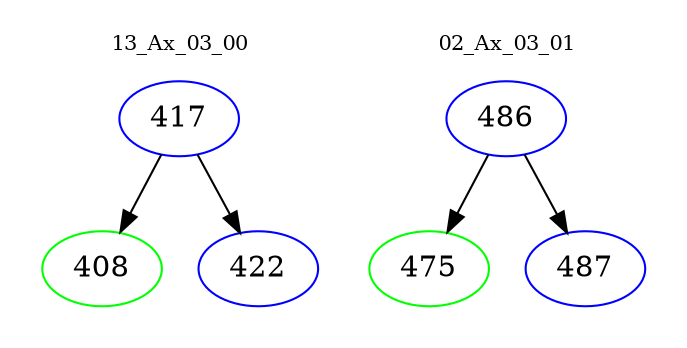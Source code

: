 digraph{
subgraph cluster_0 {
color = white
label = "13_Ax_03_00";
fontsize=10;
T0_417 [label="417", color="blue"]
T0_417 -> T0_408 [color="black"]
T0_408 [label="408", color="green"]
T0_417 -> T0_422 [color="black"]
T0_422 [label="422", color="blue"]
}
subgraph cluster_1 {
color = white
label = "02_Ax_03_01";
fontsize=10;
T1_486 [label="486", color="blue"]
T1_486 -> T1_475 [color="black"]
T1_475 [label="475", color="green"]
T1_486 -> T1_487 [color="black"]
T1_487 [label="487", color="blue"]
}
}
